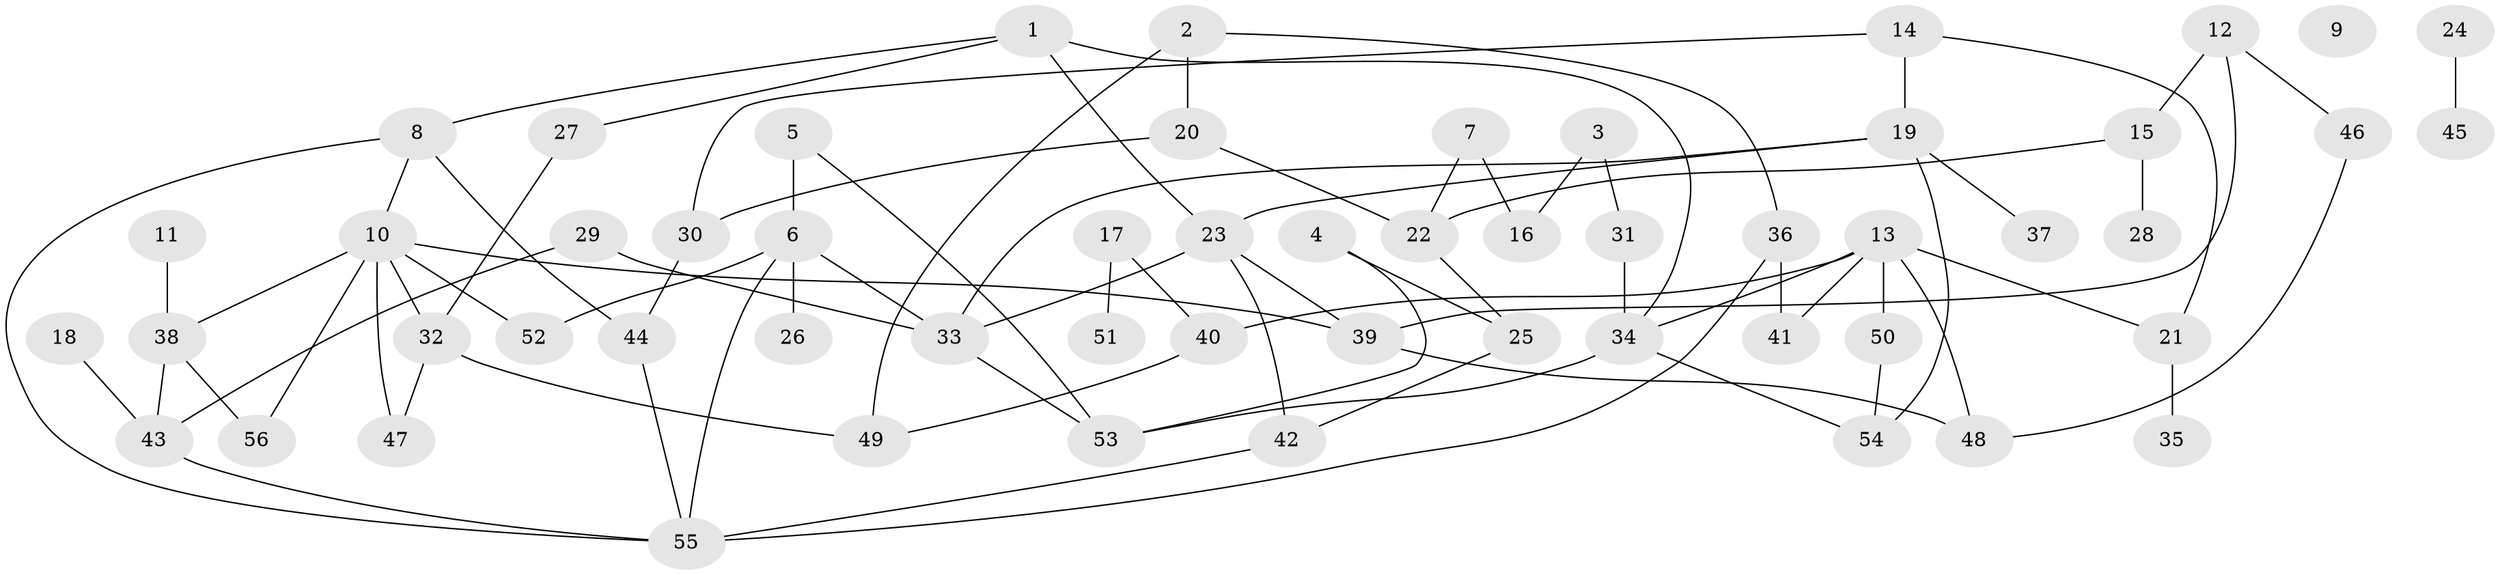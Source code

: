 // Generated by graph-tools (version 1.1) at 2025/25/03/09/25 03:25:19]
// undirected, 56 vertices, 80 edges
graph export_dot {
graph [start="1"]
  node [color=gray90,style=filled];
  1;
  2;
  3;
  4;
  5;
  6;
  7;
  8;
  9;
  10;
  11;
  12;
  13;
  14;
  15;
  16;
  17;
  18;
  19;
  20;
  21;
  22;
  23;
  24;
  25;
  26;
  27;
  28;
  29;
  30;
  31;
  32;
  33;
  34;
  35;
  36;
  37;
  38;
  39;
  40;
  41;
  42;
  43;
  44;
  45;
  46;
  47;
  48;
  49;
  50;
  51;
  52;
  53;
  54;
  55;
  56;
  1 -- 8;
  1 -- 23;
  1 -- 27;
  1 -- 34;
  2 -- 20;
  2 -- 36;
  2 -- 49;
  3 -- 16;
  3 -- 31;
  4 -- 25;
  4 -- 53;
  5 -- 6;
  5 -- 53;
  6 -- 26;
  6 -- 33;
  6 -- 52;
  6 -- 55;
  7 -- 16;
  7 -- 22;
  8 -- 10;
  8 -- 44;
  8 -- 55;
  10 -- 32;
  10 -- 38;
  10 -- 39;
  10 -- 47;
  10 -- 52;
  10 -- 56;
  11 -- 38;
  12 -- 15;
  12 -- 39;
  12 -- 46;
  13 -- 21;
  13 -- 34;
  13 -- 40;
  13 -- 41;
  13 -- 48;
  13 -- 50;
  14 -- 19;
  14 -- 21;
  14 -- 30;
  15 -- 22;
  15 -- 28;
  17 -- 40;
  17 -- 51;
  18 -- 43;
  19 -- 23;
  19 -- 33;
  19 -- 37;
  19 -- 54;
  20 -- 22;
  20 -- 30;
  21 -- 35;
  22 -- 25;
  23 -- 33;
  23 -- 39;
  23 -- 42;
  24 -- 45;
  25 -- 42;
  27 -- 32;
  29 -- 33;
  29 -- 43;
  30 -- 44;
  31 -- 34;
  32 -- 47;
  32 -- 49;
  33 -- 53;
  34 -- 53;
  34 -- 54;
  36 -- 41;
  36 -- 55;
  38 -- 43;
  38 -- 56;
  39 -- 48;
  40 -- 49;
  42 -- 55;
  43 -- 55;
  44 -- 55;
  46 -- 48;
  50 -- 54;
}
